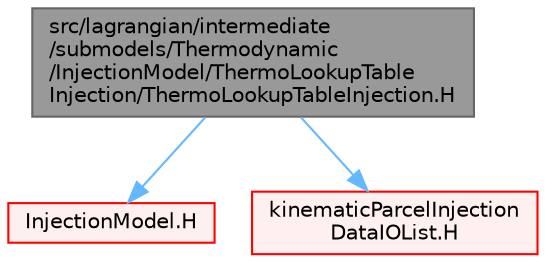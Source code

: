 digraph "src/lagrangian/intermediate/submodels/Thermodynamic/InjectionModel/ThermoLookupTableInjection/ThermoLookupTableInjection.H"
{
 // LATEX_PDF_SIZE
  bgcolor="transparent";
  edge [fontname=Helvetica,fontsize=10,labelfontname=Helvetica,labelfontsize=10];
  node [fontname=Helvetica,fontsize=10,shape=box,height=0.2,width=0.4];
  Node1 [id="Node000001",label="src/lagrangian/intermediate\l/submodels/Thermodynamic\l/InjectionModel/ThermoLookupTable\lInjection/ThermoLookupTableInjection.H",height=0.2,width=0.4,color="gray40", fillcolor="grey60", style="filled", fontcolor="black",tooltip=" "];
  Node1 -> Node2 [id="edge1_Node000001_Node000002",color="steelblue1",style="solid",tooltip=" "];
  Node2 [id="Node000002",label="InjectionModel.H",height=0.2,width=0.4,color="red", fillcolor="#FFF0F0", style="filled",URL="$InjectionModel_8H.html",tooltip=" "];
  Node1 -> Node202 [id="edge2_Node000001_Node000202",color="steelblue1",style="solid",tooltip=" "];
  Node202 [id="Node000202",label="kinematicParcelInjection\lDataIOList.H",height=0.2,width=0.4,color="red", fillcolor="#FFF0F0", style="filled",URL="$kinematicParcelInjectionDataIOList_8H.html",tooltip=" "];
}

